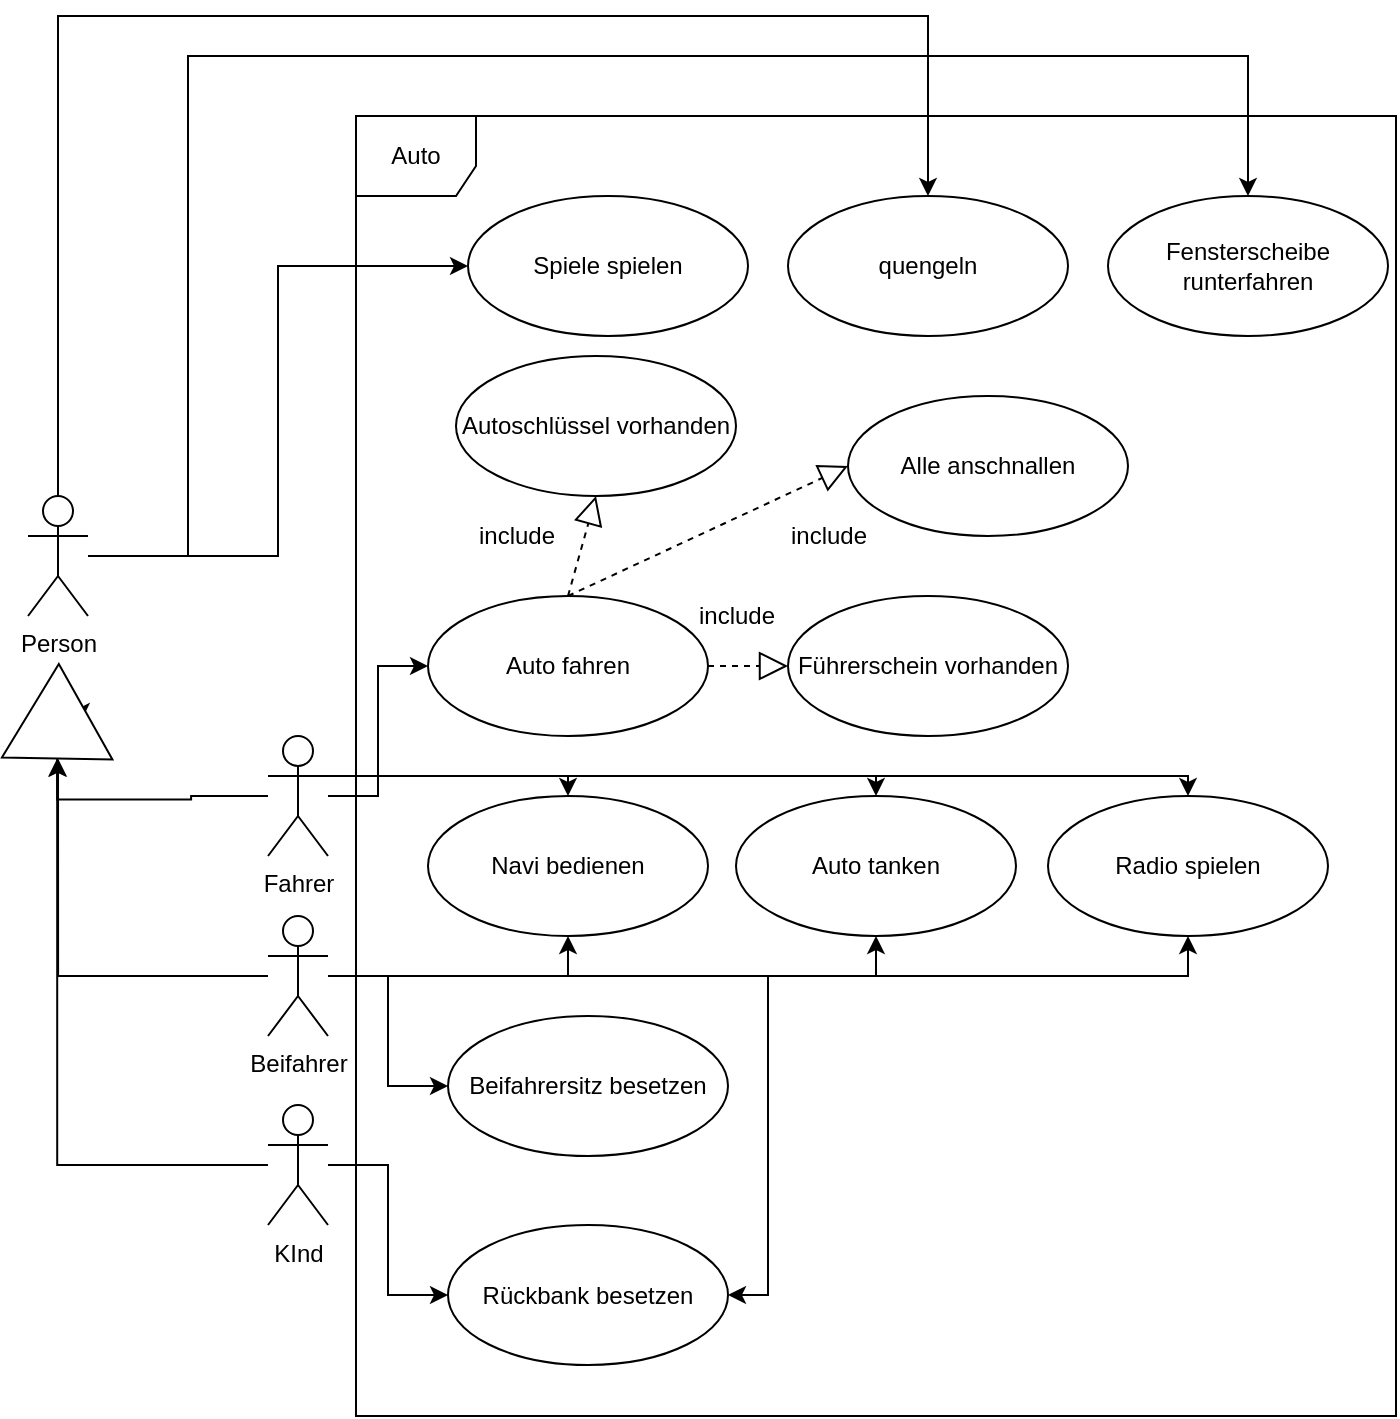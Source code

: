 <mxfile version="14.5.4"><diagram id="4qlD35BA8_S-4MV3YA0m" name="Page-1"><mxGraphModel dx="1422" dy="735" grid="1" gridSize="10" guides="1" tooltips="1" connect="1" arrows="1" fold="1" page="1" pageScale="1" pageWidth="827" pageHeight="1169" math="0" shadow="0"><root><mxCell id="0"/><mxCell id="1" parent="0"/><mxCell id="nQq7uLGr-fBx6TpkcsDO-28" style="edgeStyle=orthogonalEdgeStyle;rounded=0;orthogonalLoop=1;jettySize=auto;html=1;entryX=0;entryY=0.5;entryDx=0;entryDy=0;" edge="1" parent="1" source="nQq7uLGr-fBx6TpkcsDO-1" target="nQq7uLGr-fBx6TpkcsDO-2"><mxGeometry relative="1" as="geometry"/></mxCell><mxCell id="nQq7uLGr-fBx6TpkcsDO-29" style="edgeStyle=orthogonalEdgeStyle;rounded=0;orthogonalLoop=1;jettySize=auto;html=1;" edge="1" parent="1" source="nQq7uLGr-fBx6TpkcsDO-1" target="nQq7uLGr-fBx6TpkcsDO-20"><mxGeometry relative="1" as="geometry"><Array as="points"><mxPoint x="75" y="40"/><mxPoint x="510" y="40"/></Array></mxGeometry></mxCell><mxCell id="nQq7uLGr-fBx6TpkcsDO-30" style="edgeStyle=orthogonalEdgeStyle;rounded=0;orthogonalLoop=1;jettySize=auto;html=1;entryX=0.5;entryY=0;entryDx=0;entryDy=0;" edge="1" parent="1" source="nQq7uLGr-fBx6TpkcsDO-1" target="nQq7uLGr-fBx6TpkcsDO-18"><mxGeometry relative="1" as="geometry"><Array as="points"><mxPoint x="140" y="310"/><mxPoint x="140" y="60"/><mxPoint x="670" y="60"/></Array></mxGeometry></mxCell><mxCell id="nQq7uLGr-fBx6TpkcsDO-1" value="Person" style="shape=umlActor;verticalLabelPosition=bottom;verticalAlign=top;html=1;" vertex="1" parent="1"><mxGeometry x="60" y="280" width="30" height="60" as="geometry"/></mxCell><mxCell id="nQq7uLGr-fBx6TpkcsDO-3" value="Auto" style="shape=umlFrame;whiteSpace=wrap;html=1;width=60;height=40;" vertex="1" parent="1"><mxGeometry x="224" y="90" width="520" height="650" as="geometry"/></mxCell><mxCell id="nQq7uLGr-fBx6TpkcsDO-4" value="Auto fahren" style="ellipse;whiteSpace=wrap;html=1;" vertex="1" parent="1"><mxGeometry x="260" y="330" width="140" height="70" as="geometry"/></mxCell><mxCell id="nQq7uLGr-fBx6TpkcsDO-5" value="Auto tanken" style="ellipse;whiteSpace=wrap;html=1;" vertex="1" parent="1"><mxGeometry x="414" y="430" width="140" height="70" as="geometry"/></mxCell><mxCell id="nQq7uLGr-fBx6TpkcsDO-43" style="edgeStyle=orthogonalEdgeStyle;rounded=0;orthogonalLoop=1;jettySize=auto;html=1;entryX=0.5;entryY=1;entryDx=0;entryDy=0;" edge="1" parent="1" source="nQq7uLGr-fBx6TpkcsDO-8" target="nQq7uLGr-fBx6TpkcsDO-26"><mxGeometry relative="1" as="geometry"/></mxCell><mxCell id="nQq7uLGr-fBx6TpkcsDO-44" style="edgeStyle=orthogonalEdgeStyle;rounded=0;orthogonalLoop=1;jettySize=auto;html=1;entryX=0.5;entryY=1;entryDx=0;entryDy=0;" edge="1" parent="1" source="nQq7uLGr-fBx6TpkcsDO-8" target="nQq7uLGr-fBx6TpkcsDO-5"><mxGeometry relative="1" as="geometry"/></mxCell><mxCell id="nQq7uLGr-fBx6TpkcsDO-45" style="edgeStyle=orthogonalEdgeStyle;rounded=0;orthogonalLoop=1;jettySize=auto;html=1;entryX=0.5;entryY=1;entryDx=0;entryDy=0;" edge="1" parent="1" source="nQq7uLGr-fBx6TpkcsDO-8" target="nQq7uLGr-fBx6TpkcsDO-22"><mxGeometry relative="1" as="geometry"/></mxCell><mxCell id="nQq7uLGr-fBx6TpkcsDO-46" style="edgeStyle=orthogonalEdgeStyle;rounded=0;orthogonalLoop=1;jettySize=auto;html=1;" edge="1" parent="1" source="nQq7uLGr-fBx6TpkcsDO-8" target="nQq7uLGr-fBx6TpkcsDO-25"><mxGeometry relative="1" as="geometry"/></mxCell><mxCell id="nQq7uLGr-fBx6TpkcsDO-49" style="edgeStyle=orthogonalEdgeStyle;rounded=0;orthogonalLoop=1;jettySize=auto;html=1;entryX=1;entryY=0.5;entryDx=0;entryDy=0;" edge="1" parent="1" source="nQq7uLGr-fBx6TpkcsDO-8" target="nQq7uLGr-fBx6TpkcsDO-24"><mxGeometry relative="1" as="geometry"/></mxCell><mxCell id="nQq7uLGr-fBx6TpkcsDO-8" value="Beifahrer" style="shape=umlActor;verticalLabelPosition=bottom;verticalAlign=top;html=1;" vertex="1" parent="1"><mxGeometry x="180" y="490" width="30" height="60" as="geometry"/></mxCell><mxCell id="nQq7uLGr-fBx6TpkcsDO-12" style="edgeStyle=orthogonalEdgeStyle;rounded=0;orthogonalLoop=1;jettySize=auto;html=1;entryX=0;entryY=0.5;entryDx=0;entryDy=0;" edge="1" parent="1" source="nQq7uLGr-fBx6TpkcsDO-9" target="nQq7uLGr-fBx6TpkcsDO-15"><mxGeometry relative="1" as="geometry"><mxPoint x="70" y="380" as="targetPoint"/></mxGeometry></mxCell><mxCell id="nQq7uLGr-fBx6TpkcsDO-47" style="edgeStyle=orthogonalEdgeStyle;rounded=0;orthogonalLoop=1;jettySize=auto;html=1;" edge="1" parent="1" source="nQq7uLGr-fBx6TpkcsDO-9" target="nQq7uLGr-fBx6TpkcsDO-24"><mxGeometry relative="1" as="geometry"/></mxCell><mxCell id="nQq7uLGr-fBx6TpkcsDO-9" value="KInd" style="shape=umlActor;verticalLabelPosition=bottom;verticalAlign=top;html=1;" vertex="1" parent="1"><mxGeometry x="180" y="584.5" width="30" height="60" as="geometry"/></mxCell><mxCell id="nQq7uLGr-fBx6TpkcsDO-14" style="edgeStyle=orthogonalEdgeStyle;rounded=0;orthogonalLoop=1;jettySize=auto;html=1;entryX=0;entryY=0.5;entryDx=0;entryDy=0;" edge="1" parent="1" source="nQq7uLGr-fBx6TpkcsDO-10" target="nQq7uLGr-fBx6TpkcsDO-15"><mxGeometry relative="1" as="geometry"><mxPoint x="75" y="350" as="targetPoint"/></mxGeometry></mxCell><mxCell id="nQq7uLGr-fBx6TpkcsDO-31" style="edgeStyle=orthogonalEdgeStyle;rounded=0;orthogonalLoop=1;jettySize=auto;html=1;" edge="1" parent="1" source="nQq7uLGr-fBx6TpkcsDO-10" target="nQq7uLGr-fBx6TpkcsDO-4"><mxGeometry relative="1" as="geometry"/></mxCell><mxCell id="nQq7uLGr-fBx6TpkcsDO-40" style="edgeStyle=orthogonalEdgeStyle;rounded=0;orthogonalLoop=1;jettySize=auto;html=1;" edge="1" parent="1" source="nQq7uLGr-fBx6TpkcsDO-10" target="nQq7uLGr-fBx6TpkcsDO-26"><mxGeometry relative="1" as="geometry"><Array as="points"><mxPoint x="310" y="420"/><mxPoint x="310" y="420"/></Array></mxGeometry></mxCell><mxCell id="nQq7uLGr-fBx6TpkcsDO-41" style="edgeStyle=orthogonalEdgeStyle;rounded=0;orthogonalLoop=1;jettySize=auto;html=1;" edge="1" parent="1" source="nQq7uLGr-fBx6TpkcsDO-10" target="nQq7uLGr-fBx6TpkcsDO-5"><mxGeometry relative="1" as="geometry"><Array as="points"><mxPoint x="484" y="420"/></Array></mxGeometry></mxCell><mxCell id="nQq7uLGr-fBx6TpkcsDO-42" style="edgeStyle=orthogonalEdgeStyle;rounded=0;orthogonalLoop=1;jettySize=auto;html=1;entryX=0.5;entryY=0;entryDx=0;entryDy=0;" edge="1" parent="1" source="nQq7uLGr-fBx6TpkcsDO-10" target="nQq7uLGr-fBx6TpkcsDO-22"><mxGeometry relative="1" as="geometry"><Array as="points"><mxPoint x="640" y="420"/></Array></mxGeometry></mxCell><mxCell id="nQq7uLGr-fBx6TpkcsDO-10" value="Fahrer" style="shape=umlActor;verticalLabelPosition=bottom;verticalAlign=top;html=1;" vertex="1" parent="1"><mxGeometry x="180" y="400" width="30" height="60" as="geometry"/></mxCell><mxCell id="nQq7uLGr-fBx6TpkcsDO-16" style="edgeStyle=orthogonalEdgeStyle;rounded=0;orthogonalLoop=1;jettySize=auto;html=1;exitX=0.5;exitY=1;exitDx=0;exitDy=0;entryX=0.5;entryY=0.625;entryDx=0;entryDy=0;entryPerimeter=0;" edge="1" parent="1" source="nQq7uLGr-fBx6TpkcsDO-15" target="nQq7uLGr-fBx6TpkcsDO-15"><mxGeometry relative="1" as="geometry"/></mxCell><mxCell id="nQq7uLGr-fBx6TpkcsDO-15" value="" style="triangle;whiteSpace=wrap;html=1;rotation=-89;" vertex="1" parent="1"><mxGeometry x="51.36" y="360" width="47.28" height="55.26" as="geometry"/></mxCell><mxCell id="nQq7uLGr-fBx6TpkcsDO-17" style="edgeStyle=orthogonalEdgeStyle;rounded=0;orthogonalLoop=1;jettySize=auto;html=1;" edge="1" parent="1" source="nQq7uLGr-fBx6TpkcsDO-8" target="nQq7uLGr-fBx6TpkcsDO-15"><mxGeometry relative="1" as="geometry"><mxPoint x="80" y="380" as="targetPoint"/><mxPoint x="180" y="520" as="sourcePoint"/></mxGeometry></mxCell><mxCell id="nQq7uLGr-fBx6TpkcsDO-18" value="Fensterscheibe runterfahren" style="ellipse;whiteSpace=wrap;html=1;" vertex="1" parent="1"><mxGeometry x="600" y="130" width="140" height="70" as="geometry"/></mxCell><mxCell id="nQq7uLGr-fBx6TpkcsDO-20" value="quengeln" style="ellipse;whiteSpace=wrap;html=1;" vertex="1" parent="1"><mxGeometry x="440" y="130" width="140" height="70" as="geometry"/></mxCell><mxCell id="nQq7uLGr-fBx6TpkcsDO-21" value="Führerschein vorhanden" style="ellipse;whiteSpace=wrap;html=1;" vertex="1" parent="1"><mxGeometry x="440" y="330" width="140" height="70" as="geometry"/></mxCell><mxCell id="nQq7uLGr-fBx6TpkcsDO-22" value="Radio spielen" style="ellipse;whiteSpace=wrap;html=1;" vertex="1" parent="1"><mxGeometry x="570" y="430" width="140" height="70" as="geometry"/></mxCell><mxCell id="nQq7uLGr-fBx6TpkcsDO-23" value="Alle anschnallen" style="ellipse;whiteSpace=wrap;html=1;" vertex="1" parent="1"><mxGeometry x="470" y="230" width="140" height="70" as="geometry"/></mxCell><mxCell id="nQq7uLGr-fBx6TpkcsDO-24" value="Rückbank besetzen" style="ellipse;whiteSpace=wrap;html=1;" vertex="1" parent="1"><mxGeometry x="270" y="644.5" width="140" height="70" as="geometry"/></mxCell><mxCell id="nQq7uLGr-fBx6TpkcsDO-25" value="Beifahrersitz besetzen" style="ellipse;whiteSpace=wrap;html=1;" vertex="1" parent="1"><mxGeometry x="270" y="540" width="140" height="70" as="geometry"/></mxCell><mxCell id="nQq7uLGr-fBx6TpkcsDO-26" value="Navi bedienen" style="ellipse;whiteSpace=wrap;html=1;" vertex="1" parent="1"><mxGeometry x="260" y="430" width="140" height="70" as="geometry"/></mxCell><mxCell id="nQq7uLGr-fBx6TpkcsDO-2" value="Spiele spielen" style="ellipse;whiteSpace=wrap;html=1;" vertex="1" parent="1"><mxGeometry x="280" y="130" width="140" height="70" as="geometry"/></mxCell><mxCell id="nQq7uLGr-fBx6TpkcsDO-32" value="" style="endArrow=block;dashed=1;endFill=0;endSize=12;html=1;exitX=0.5;exitY=0;exitDx=0;exitDy=0;entryX=0;entryY=0.5;entryDx=0;entryDy=0;" edge="1" parent="1" source="nQq7uLGr-fBx6TpkcsDO-4" target="nQq7uLGr-fBx6TpkcsDO-23"><mxGeometry width="160" relative="1" as="geometry"><mxPoint x="490" y="390" as="sourcePoint"/><mxPoint x="650" y="390" as="targetPoint"/></mxGeometry></mxCell><mxCell id="nQq7uLGr-fBx6TpkcsDO-33" value="include" style="text;html=1;resizable=0;autosize=1;align=center;verticalAlign=middle;points=[];fillColor=none;strokeColor=none;rounded=0;" vertex="1" parent="1"><mxGeometry x="430" y="290" width="60" height="20" as="geometry"/></mxCell><mxCell id="nQq7uLGr-fBx6TpkcsDO-34" value="" style="endArrow=block;dashed=1;endFill=0;endSize=12;html=1;exitX=1;exitY=0.5;exitDx=0;exitDy=0;entryX=0;entryY=0.5;entryDx=0;entryDy=0;" edge="1" parent="1" source="nQq7uLGr-fBx6TpkcsDO-4" target="nQq7uLGr-fBx6TpkcsDO-21"><mxGeometry width="160" relative="1" as="geometry"><mxPoint x="410" y="365" as="sourcePoint"/><mxPoint x="510" y="320" as="targetPoint"/></mxGeometry></mxCell><mxCell id="nQq7uLGr-fBx6TpkcsDO-36" value="include" style="text;html=1;resizable=0;autosize=1;align=center;verticalAlign=middle;points=[];fillColor=none;strokeColor=none;rounded=0;" vertex="1" parent="1"><mxGeometry x="384" y="330" width="60" height="20" as="geometry"/></mxCell><mxCell id="nQq7uLGr-fBx6TpkcsDO-37" value="Autoschlüssel vorhanden" style="ellipse;whiteSpace=wrap;html=1;" vertex="1" parent="1"><mxGeometry x="274" y="210" width="140" height="70" as="geometry"/></mxCell><mxCell id="nQq7uLGr-fBx6TpkcsDO-38" value="" style="endArrow=block;dashed=1;endFill=0;endSize=12;html=1;exitX=0.5;exitY=0;exitDx=0;exitDy=0;entryX=0.5;entryY=1;entryDx=0;entryDy=0;" edge="1" parent="1" source="nQq7uLGr-fBx6TpkcsDO-4" target="nQq7uLGr-fBx6TpkcsDO-37"><mxGeometry width="160" relative="1" as="geometry"><mxPoint x="350" y="345.26" as="sourcePoint"/><mxPoint x="490" y="280.26" as="targetPoint"/></mxGeometry></mxCell><mxCell id="nQq7uLGr-fBx6TpkcsDO-39" value="include" style="text;html=1;resizable=0;autosize=1;align=center;verticalAlign=middle;points=[];fillColor=none;strokeColor=none;rounded=0;" vertex="1" parent="1"><mxGeometry x="274" y="290" width="60" height="20" as="geometry"/></mxCell></root></mxGraphModel></diagram></mxfile>
